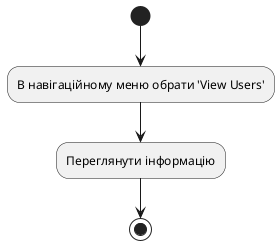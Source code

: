 @startuml A5
(*) --> "В навігаційному меню обрати 'View Users'"
--> "Переглянути інформацію"
--> (*)

@enduml